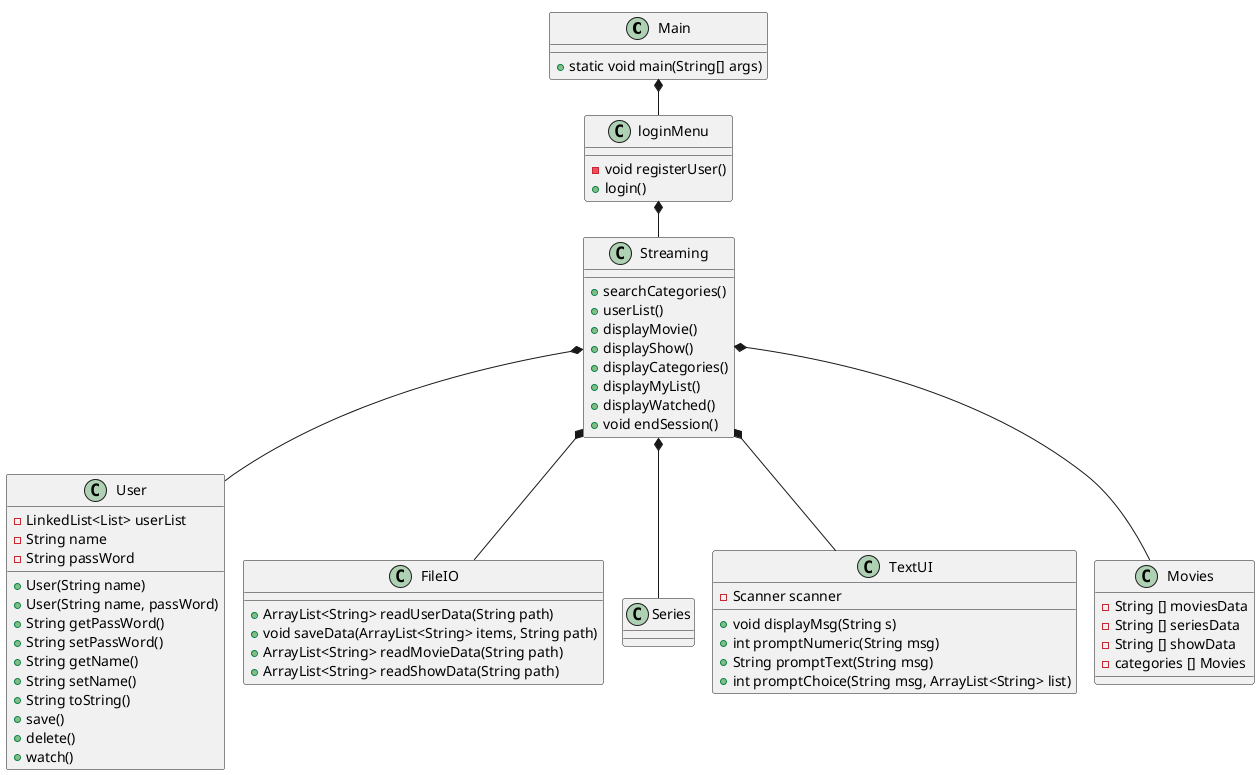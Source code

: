 @startuml
!pragma layout smetana

class Main{
+ static void main(String[] args)
}
class loginMenu{
- void registerUser()
+ login()
}
class Streaming{
+ searchCategories()
+ userList()
+ displayMovie()
+ displayShow()
+ displayCategories()
+ displayMyList()
+ displayWatched()


 + void endSession()
}

class User{
- LinkedList<List> userList
- String name
-String passWord
+ User(String name)
+ User(String name, passWord)
+ String getPassWord()
+ String setPassWord()
+ String getName()
+ String setName()
+ String toString()
+ save()
+ delete()
+ watch()
}
class FileIO{
+ ArrayList<String> readUserData(String path)
+ void saveData(ArrayList<String> items, String path)
+ ArrayList<String> readMovieData(String path)
+ ArrayList<String> readShowData(String path)
}
class Series{

}

class TextUI{
- Scanner scanner
+ void displayMsg(String s)
+ int promptNumeric(String msg)
+ String promptText(String msg)
+ int promptChoice(String msg, ArrayList<String> list)
}

class Movies{
- String [] moviesData
-String [] seriesData
- String [] showData
- categories [] Movies

}



Main *-- loginMenu
loginMenu *-- Streaming
Streaming *-- TextUI
Streaming *-- Movies
Streaming *-- User
Streaming *-- FileIO
Streaming *-- Series


@enduml
